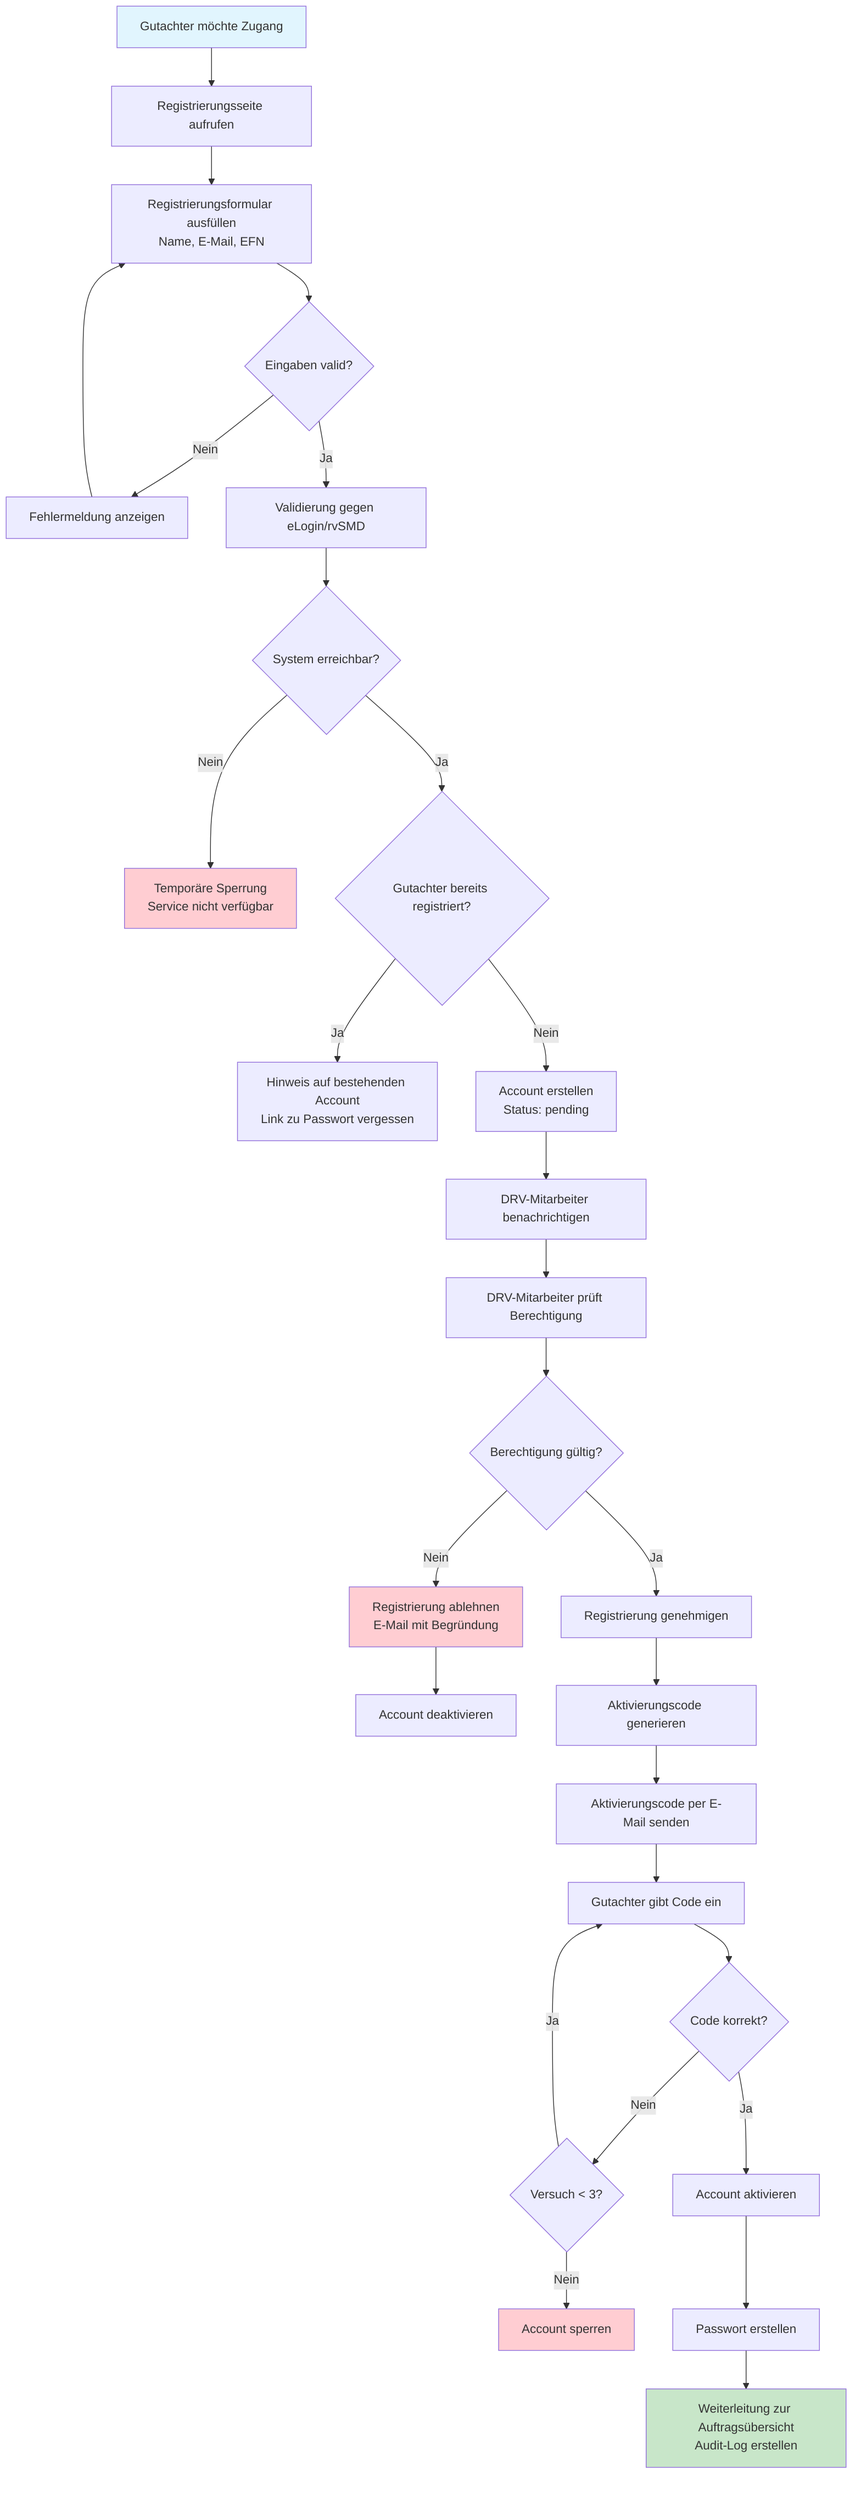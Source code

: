 flowchart TD
    A[Gutachter möchte Zugang] --> B[Registrierungsseite aufrufen]
    B --> C[Registrierungsformular ausfüllen<br/>Name, E-Mail, EFN]
    C --> D{Eingaben valid?}
    D -->|Nein| E[Fehlermeldung anzeigen]
    E --> C
    D -->|Ja| F[Validierung gegen eLogin/rvSMD]
    F --> G{System erreichbar?}
    G -->|Nein| H[Temporäre Sperrung<br/>Service nicht verfügbar]
    G -->|Ja| I{Gutachter bereits registriert?}
    I -->|Ja| J[Hinweis auf bestehenden Account<br/>Link zu Passwort vergessen]
    I -->|Nein| K[Account erstellen<br/>Status: pending]
    K --> L[DRV-Mitarbeiter benachrichtigen]
    L --> M[DRV-Mitarbeiter prüft Berechtigung]
    M --> N{Berechtigung gültig?}
    N -->|Nein| O[Registrierung ablehnen<br/>E-Mail mit Begründung]
    O --> P[Account deaktivieren]
    N -->|Ja| Q[Registrierung genehmigen]
    Q --> R[Aktivierungscode generieren]
    R --> S[Aktivierungscode per E-Mail senden]
    S --> T[Gutachter gibt Code ein]
    T --> U{Code korrekt?}
    U -->|Nein| V{Versuch < 3?}
    V -->|Ja| T
    V -->|Nein| W[Account sperren]
    U -->|Ja| X[Account aktivieren]
    X --> Y[Passwort erstellen]
    Y --> Z[Weiterleitung zur Auftragsübersicht<br/>Audit-Log erstellen]
    
    style A fill:#e1f5fe
    style Z fill:#c8e6c9
    style H fill:#ffcdd2
    style O fill:#ffcdd2
    style W fill:#ffcdd2
